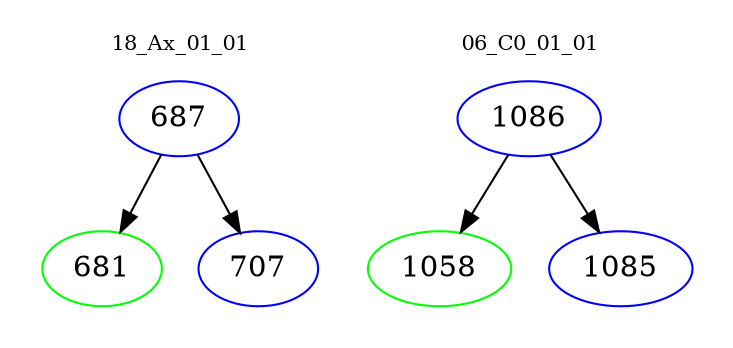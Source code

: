 digraph{
subgraph cluster_0 {
color = white
label = "18_Ax_01_01";
fontsize=10;
T0_687 [label="687", color="blue"]
T0_687 -> T0_681 [color="black"]
T0_681 [label="681", color="green"]
T0_687 -> T0_707 [color="black"]
T0_707 [label="707", color="blue"]
}
subgraph cluster_1 {
color = white
label = "06_C0_01_01";
fontsize=10;
T1_1086 [label="1086", color="blue"]
T1_1086 -> T1_1058 [color="black"]
T1_1058 [label="1058", color="green"]
T1_1086 -> T1_1085 [color="black"]
T1_1085 [label="1085", color="blue"]
}
}
